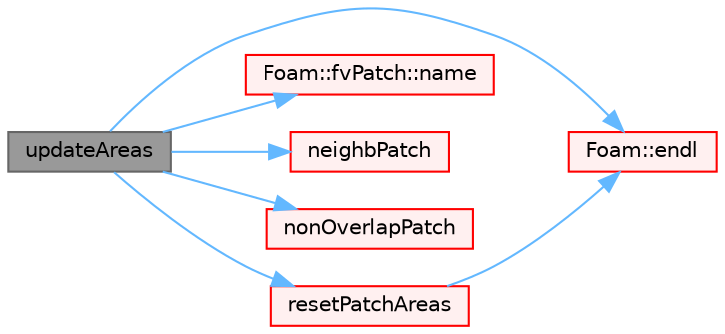 digraph "updateAreas"
{
 // LATEX_PDF_SIZE
  bgcolor="transparent";
  edge [fontname=Helvetica,fontsize=10,labelfontname=Helvetica,labelfontsize=10];
  node [fontname=Helvetica,fontsize=10,shape=box,height=0.2,width=0.4];
  rankdir="LR";
  Node1 [id="Node000001",label="updateAreas",height=0.2,width=0.4,color="gray40", fillcolor="grey60", style="filled", fontcolor="black",tooltip=" "];
  Node1 -> Node2 [id="edge1_Node000001_Node000002",color="steelblue1",style="solid",tooltip=" "];
  Node2 [id="Node000002",label="Foam::endl",height=0.2,width=0.4,color="red", fillcolor="#FFF0F0", style="filled",URL="$namespaceFoam.html#a7d5eca45a323264dc5fe811500ebda47",tooltip=" "];
  Node1 -> Node6 [id="edge2_Node000001_Node000006",color="steelblue1",style="solid",tooltip=" "];
  Node6 [id="Node000006",label="Foam::fvPatch::name",height=0.2,width=0.4,color="red", fillcolor="#FFF0F0", style="filled",URL="$classFoam_1_1fvPatch.html#a05ff7aca2b2d901acaec7624079f415e",tooltip=" "];
  Node1 -> Node8 [id="edge3_Node000001_Node000008",color="steelblue1",style="solid",tooltip=" "];
  Node8 [id="Node000008",label="neighbPatch",height=0.2,width=0.4,color="red", fillcolor="#FFF0F0", style="filled",URL="$classFoam_1_1cyclicACMIFvPatch.html#aca13031d035676839de50caa76770c23",tooltip=" "];
  Node1 -> Node13 [id="edge4_Node000001_Node000013",color="steelblue1",style="solid",tooltip=" "];
  Node13 [id="Node000013",label="nonOverlapPatch",height=0.2,width=0.4,color="red", fillcolor="#FFF0F0", style="filled",URL="$classFoam_1_1cyclicACMIFvPatch.html#aa6b243615c76e9301c9d39ad00e1b8eb",tooltip=" "];
  Node1 -> Node20 [id="edge5_Node000001_Node000020",color="steelblue1",style="solid",tooltip=" "];
  Node20 [id="Node000020",label="resetPatchAreas",height=0.2,width=0.4,color="red", fillcolor="#FFF0F0", style="filled",URL="$classFoam_1_1cyclicACMIFvPatch.html#a2cac9b01c096ae7bb70c04cf3dcc5310",tooltip=" "];
  Node20 -> Node2 [id="edge6_Node000020_Node000002",color="steelblue1",style="solid",tooltip=" "];
}
